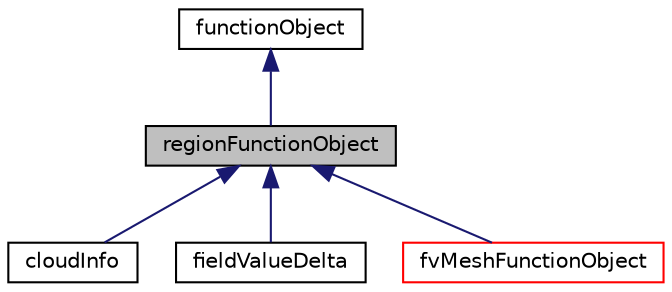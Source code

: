 digraph "regionFunctionObject"
{
  bgcolor="transparent";
  edge [fontname="Helvetica",fontsize="10",labelfontname="Helvetica",labelfontsize="10"];
  node [fontname="Helvetica",fontsize="10",shape=record];
  Node0 [label="regionFunctionObject",height=0.2,width=0.4,color="black", fillcolor="grey75", style="filled", fontcolor="black"];
  Node1 -> Node0 [dir="back",color="midnightblue",fontsize="10",style="solid",fontname="Helvetica"];
  Node1 [label="functionObject",height=0.2,width=0.4,color="black",URL="$a27217.html",tooltip="Abstract base-class for Time/database function objects. "];
  Node0 -> Node2 [dir="back",color="midnightblue",fontsize="10",style="solid",fontname="Helvetica"];
  Node2 [label="cloudInfo",height=0.2,width=0.4,color="black",URL="$a24369.html",tooltip="Outputs Lagrangian cloud information to a file. "];
  Node0 -> Node3 [dir="back",color="midnightblue",fontsize="10",style="solid",fontname="Helvetica"];
  Node3 [label="fieldValueDelta",height=0.2,width=0.4,color="black",URL="$a24181.html",tooltip="Provides a differencing option between two &#39;field value&#39; function objects. "];
  Node0 -> Node4 [dir="back",color="midnightblue",fontsize="10",style="solid",fontname="Helvetica"];
  Node4 [label="fvMeshFunctionObject",height=0.2,width=0.4,color="red",URL="$a23437.html",tooltip="Specialization of Foam::functionObject for an Foam::fvMesh, providing a reference to the Foam::fvMesh..."];
}
